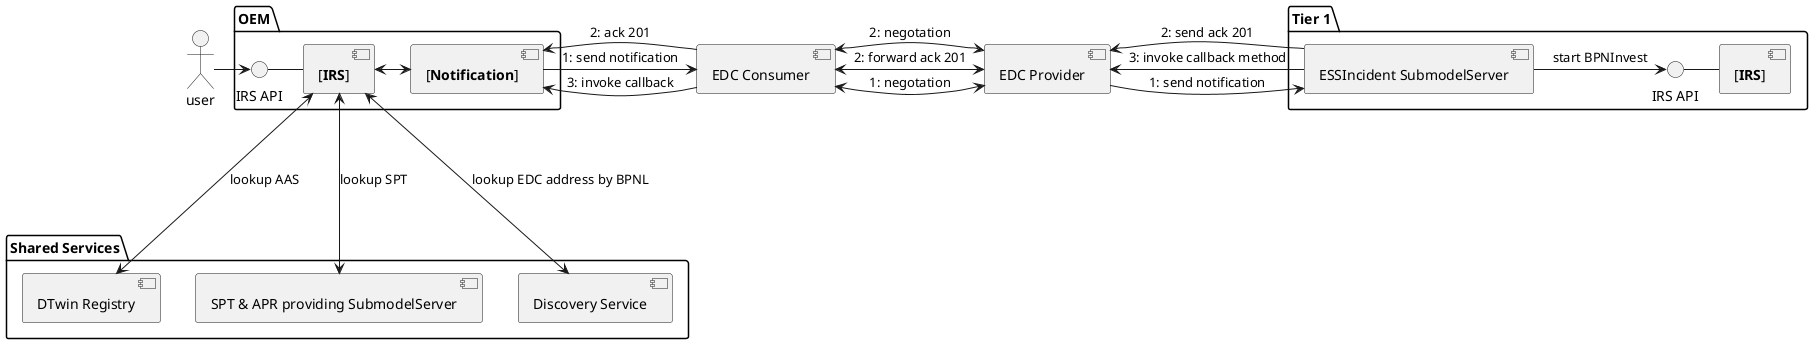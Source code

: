 @startuml

skinparam monochrome true
skinparam shadowing false

actor user

package "OEM" {


  interface "IRS API"  as IRSAPI_OEM
  component "[**IRS**]" as IRS_OEM
  component "[**Notification**]" as Notification_OEM

}



 component "EDC Consumer" as EDC_Consumer
 component "EDC Provider" as EDC_Provider

package "Tier 1" {

  component "ESSIncident SubmodelServer" as SubmodelServer
  interface "IRS API"  as IRSAPI_TIER
  component "[**IRS**]" as IRS_TIER
}


package "Shared Services" {

    component   "DTwin Registry" as DTwin_Registry
    component   "SPT & APR providing SubmodelServer" as Part_SubmodelServer
    component   "Discovery Service" as Service_Discovery
}


IRS_OEM <---> DTwin_Registry : lookup AAS
IRS_OEM <---> Part_SubmodelServer : lookup SPT
IRS_OEM <---> Service_Discovery : lookup EDC address by BPNL
user -> IRSAPI_OEM
IRSAPI_OEM - IRS_OEM
IRS_OEM <-> Notification_OEM
EDC_Consumer <-> EDC_Provider: 1: negotation
EDC_Provider -> SubmodelServer : 1: send notification
SubmodelServer -> EDC_Provider : 2: send ack 201
EDC_Consumer <-> EDC_Provider: 2: forward ack 201
EDC_Consumer <-> EDC_Provider: 2: negotation
Notification_OEM -> EDC_Consumer : 1: send notification
Notification_OEM <- EDC_Consumer : 2: ack 201
Notification_OEM <- EDC_Consumer : 3: invoke callback
SubmodelServer -> IRSAPI_TIER : start BPNInvest
IRSAPI_TIER - IRS_TIER

EDC_Provider <- SubmodelServer : 3: invoke callback method


@enduml